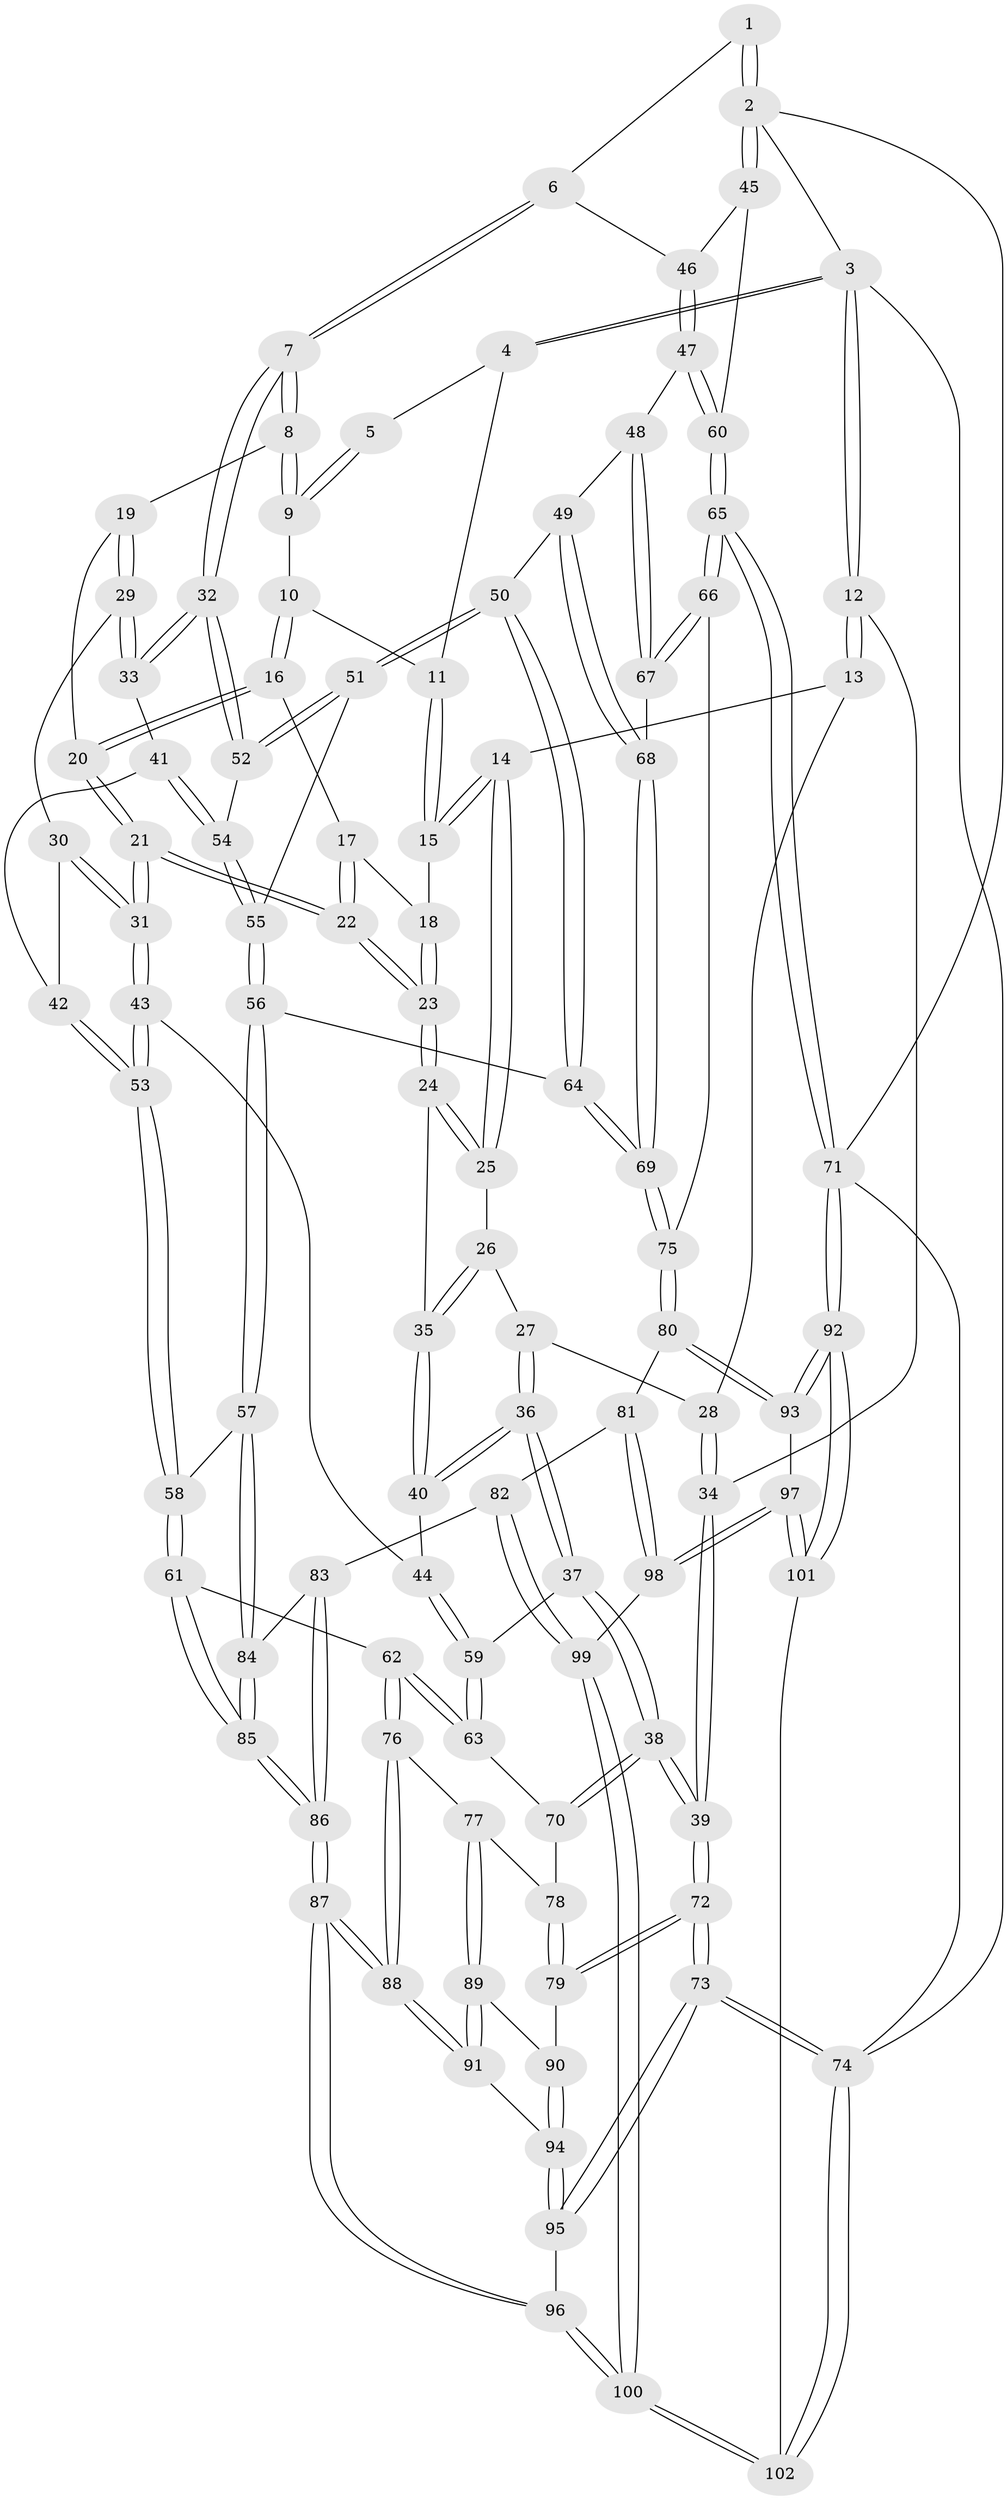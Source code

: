 // Generated by graph-tools (version 1.1) at 2025/11/02/21/25 10:11:13]
// undirected, 102 vertices, 252 edges
graph export_dot {
graph [start="1"]
  node [color=gray90,style=filled];
  1 [pos="+0.8117670521227002+0"];
  2 [pos="+1+0"];
  3 [pos="+0+0"];
  4 [pos="+0.29881511334029937+0"];
  5 [pos="+0.7550532333807365+0"];
  6 [pos="+0.7479151833995255+0.23732268585335134"];
  7 [pos="+0.7459144036786661+0.23822869411844727"];
  8 [pos="+0.5926727446358071+0.16250588602083463"];
  9 [pos="+0.5912799159029849+0.08158977725654865"];
  10 [pos="+0.3691540635831545+0.03371469516543354"];
  11 [pos="+0.29338571992754414+0"];
  12 [pos="+0+0.0565607653656278"];
  13 [pos="+0.11510652658234928+0.11712412563038124"];
  14 [pos="+0.15973752767656665+0.09151922545096386"];
  15 [pos="+0.186730613892698+0.06818487898501027"];
  16 [pos="+0.37982137044367087+0.06091632910444924"];
  17 [pos="+0.32743645629055596+0.19973320420738144"];
  18 [pos="+0.24713801855744486+0.1798724415494027"];
  19 [pos="+0.4993905753002243+0.19488776083677695"];
  20 [pos="+0.4507729976249288+0.16753300582846642"];
  21 [pos="+0.32499360744976763+0.32221778242080024"];
  22 [pos="+0.30910989312360404+0.308171209549517"];
  23 [pos="+0.29559730551795305+0.3018803398330105"];
  24 [pos="+0.29362203245540663+0.30176908715450423"];
  25 [pos="+0.19776458363692037+0.2378097249598916"];
  26 [pos="+0.16387320278460024+0.2752802713099181"];
  27 [pos="+0.09696732980557099+0.24614672139938154"];
  28 [pos="+0.09020410316145483+0.22508819952947481"];
  29 [pos="+0.4995164534761793+0.19655264747452153"];
  30 [pos="+0.4863511794326194+0.26576447194999236"];
  31 [pos="+0.3331685460302536+0.33931681137806835"];
  32 [pos="+0.7118402856880693+0.28988046019810376"];
  33 [pos="+0.5864928659383168+0.30605338488020684"];
  34 [pos="+0+0.32881076917176316"];
  35 [pos="+0.19301073766999594+0.3202744885201444"];
  36 [pos="+0.07260142004373547+0.3859929764547089"];
  37 [pos="+0.05484387997051524+0.4050977531284686"];
  38 [pos="+0+0.4922272733086753"];
  39 [pos="+0+0.4946430169530958"];
  40 [pos="+0.15772993270860375+0.3597290550262813"];
  41 [pos="+0.5275079695201921+0.3517886896940725"];
  42 [pos="+0.5053945472477475+0.3434484683034529"];
  43 [pos="+0.3378256141412936+0.357675202890863"];
  44 [pos="+0.22267824088809285+0.41383940077529924"];
  45 [pos="+1+0"];
  46 [pos="+0.7721934956947599+0.2436863350878599"];
  47 [pos="+0.9228946135282033+0.3638272667740925"];
  48 [pos="+0.9161847606192124+0.3783663766517675"];
  49 [pos="+0.7895173572408704+0.4564129085411577"];
  50 [pos="+0.7005555259322095+0.4058932791680895"];
  51 [pos="+0.6984146162490962+0.3954077526963305"];
  52 [pos="+0.6988957391577632+0.35338219202303556"];
  53 [pos="+0.3702308161112041+0.4039053899146619"];
  54 [pos="+0.5459847353317279+0.3877549311092277"];
  55 [pos="+0.5503241455517746+0.4282257080333426"];
  56 [pos="+0.5197165774831616+0.5529822545599724"];
  57 [pos="+0.5148324543323117+0.5554436389618858"];
  58 [pos="+0.38884073905429606+0.5176874895246183"];
  59 [pos="+0.1944762021635331+0.48431237520869597"];
  60 [pos="+1+0.31034918087480773"];
  61 [pos="+0.3138682618082787+0.5725151962444296"];
  62 [pos="+0.28714543978154544+0.572936063438812"];
  63 [pos="+0.2211081593321415+0.54283961792427"];
  64 [pos="+0.6414986602257718+0.5469548796684702"];
  65 [pos="+1+0.7545431250088406"];
  66 [pos="+0.9277375376411704+0.6520447284561562"];
  67 [pos="+0.9086102712019662+0.5558805522653429"];
  68 [pos="+0.7910228634706082+0.4671747840111819"];
  69 [pos="+0.740814141905046+0.6182545050601699"];
  70 [pos="+0.08144956778317511+0.590922072737582"];
  71 [pos="+1+1"];
  72 [pos="+0+0.886528371655097"];
  73 [pos="+0+1"];
  74 [pos="+0+1"];
  75 [pos="+0.7799660074582271+0.6707175394504202"];
  76 [pos="+0.1959669300909221+0.6889271607065363"];
  77 [pos="+0.1549497310477607+0.6950949102546514"];
  78 [pos="+0.08853257121579017+0.6067665787274488"];
  79 [pos="+0.052585180568715445+0.7697649680730252"];
  80 [pos="+0.7274991873760511+0.7508127271481385"];
  81 [pos="+0.696547137097295+0.7590889135823454"];
  82 [pos="+0.5969885187680896+0.7788199038461144"];
  83 [pos="+0.5508815751340189+0.7352605287897377"];
  84 [pos="+0.5179273316827795+0.6465761583937547"];
  85 [pos="+0.3495284862710281+0.7437484081835294"];
  86 [pos="+0.3407117931349692+0.8128236507908024"];
  87 [pos="+0.3388322391520002+0.8166325321357168"];
  88 [pos="+0.27416222913464716+0.7948587338344264"];
  89 [pos="+0.1421429311217225+0.7163469864717191"];
  90 [pos="+0.07013791705960003+0.7687482462589647"];
  91 [pos="+0.19351748062985882+0.8066358316589004"];
  92 [pos="+1+1"];
  93 [pos="+0.7528946025011352+0.8133115691051571"];
  94 [pos="+0.15445586328357297+0.8316472496550533"];
  95 [pos="+0.1445646763259373+0.8906598633595592"];
  96 [pos="+0.36678910231739553+0.9682509118914049"];
  97 [pos="+0.6847382717961483+0.9240454841502749"];
  98 [pos="+0.6688771572823068+0.8989828858149099"];
  99 [pos="+0.5756782983392235+0.8355518874476582"];
  100 [pos="+0.42880736713538353+1"];
  101 [pos="+0.6593664869636248+1"];
  102 [pos="+0.4298281962654621+1"];
  1 -- 2;
  1 -- 2;
  1 -- 6;
  2 -- 3;
  2 -- 45;
  2 -- 45;
  2 -- 71;
  3 -- 4;
  3 -- 4;
  3 -- 12;
  3 -- 12;
  3 -- 74;
  4 -- 5;
  4 -- 11;
  5 -- 9;
  5 -- 9;
  6 -- 7;
  6 -- 7;
  6 -- 46;
  7 -- 8;
  7 -- 8;
  7 -- 32;
  7 -- 32;
  8 -- 9;
  8 -- 9;
  8 -- 19;
  9 -- 10;
  10 -- 11;
  10 -- 16;
  10 -- 16;
  11 -- 15;
  11 -- 15;
  12 -- 13;
  12 -- 13;
  12 -- 34;
  13 -- 14;
  13 -- 28;
  14 -- 15;
  14 -- 15;
  14 -- 25;
  14 -- 25;
  15 -- 18;
  16 -- 17;
  16 -- 20;
  16 -- 20;
  17 -- 18;
  17 -- 22;
  17 -- 22;
  18 -- 23;
  18 -- 23;
  19 -- 20;
  19 -- 29;
  19 -- 29;
  20 -- 21;
  20 -- 21;
  21 -- 22;
  21 -- 22;
  21 -- 31;
  21 -- 31;
  22 -- 23;
  22 -- 23;
  23 -- 24;
  23 -- 24;
  24 -- 25;
  24 -- 25;
  24 -- 35;
  25 -- 26;
  26 -- 27;
  26 -- 35;
  26 -- 35;
  27 -- 28;
  27 -- 36;
  27 -- 36;
  28 -- 34;
  28 -- 34;
  29 -- 30;
  29 -- 33;
  29 -- 33;
  30 -- 31;
  30 -- 31;
  30 -- 42;
  31 -- 43;
  31 -- 43;
  32 -- 33;
  32 -- 33;
  32 -- 52;
  32 -- 52;
  33 -- 41;
  34 -- 39;
  34 -- 39;
  35 -- 40;
  35 -- 40;
  36 -- 37;
  36 -- 37;
  36 -- 40;
  36 -- 40;
  37 -- 38;
  37 -- 38;
  37 -- 59;
  38 -- 39;
  38 -- 39;
  38 -- 70;
  38 -- 70;
  39 -- 72;
  39 -- 72;
  40 -- 44;
  41 -- 42;
  41 -- 54;
  41 -- 54;
  42 -- 53;
  42 -- 53;
  43 -- 44;
  43 -- 53;
  43 -- 53;
  44 -- 59;
  44 -- 59;
  45 -- 46;
  45 -- 60;
  46 -- 47;
  46 -- 47;
  47 -- 48;
  47 -- 60;
  47 -- 60;
  48 -- 49;
  48 -- 67;
  48 -- 67;
  49 -- 50;
  49 -- 68;
  49 -- 68;
  50 -- 51;
  50 -- 51;
  50 -- 64;
  50 -- 64;
  51 -- 52;
  51 -- 52;
  51 -- 55;
  52 -- 54;
  53 -- 58;
  53 -- 58;
  54 -- 55;
  54 -- 55;
  55 -- 56;
  55 -- 56;
  56 -- 57;
  56 -- 57;
  56 -- 64;
  57 -- 58;
  57 -- 84;
  57 -- 84;
  58 -- 61;
  58 -- 61;
  59 -- 63;
  59 -- 63;
  60 -- 65;
  60 -- 65;
  61 -- 62;
  61 -- 85;
  61 -- 85;
  62 -- 63;
  62 -- 63;
  62 -- 76;
  62 -- 76;
  63 -- 70;
  64 -- 69;
  64 -- 69;
  65 -- 66;
  65 -- 66;
  65 -- 71;
  65 -- 71;
  66 -- 67;
  66 -- 67;
  66 -- 75;
  67 -- 68;
  68 -- 69;
  68 -- 69;
  69 -- 75;
  69 -- 75;
  70 -- 78;
  71 -- 92;
  71 -- 92;
  71 -- 74;
  72 -- 73;
  72 -- 73;
  72 -- 79;
  72 -- 79;
  73 -- 74;
  73 -- 74;
  73 -- 95;
  73 -- 95;
  74 -- 102;
  74 -- 102;
  75 -- 80;
  75 -- 80;
  76 -- 77;
  76 -- 88;
  76 -- 88;
  77 -- 78;
  77 -- 89;
  77 -- 89;
  78 -- 79;
  78 -- 79;
  79 -- 90;
  80 -- 81;
  80 -- 93;
  80 -- 93;
  81 -- 82;
  81 -- 98;
  81 -- 98;
  82 -- 83;
  82 -- 99;
  82 -- 99;
  83 -- 84;
  83 -- 86;
  83 -- 86;
  84 -- 85;
  84 -- 85;
  85 -- 86;
  85 -- 86;
  86 -- 87;
  86 -- 87;
  87 -- 88;
  87 -- 88;
  87 -- 96;
  87 -- 96;
  88 -- 91;
  88 -- 91;
  89 -- 90;
  89 -- 91;
  89 -- 91;
  90 -- 94;
  90 -- 94;
  91 -- 94;
  92 -- 93;
  92 -- 93;
  92 -- 101;
  92 -- 101;
  93 -- 97;
  94 -- 95;
  94 -- 95;
  95 -- 96;
  96 -- 100;
  96 -- 100;
  97 -- 98;
  97 -- 98;
  97 -- 101;
  97 -- 101;
  98 -- 99;
  99 -- 100;
  99 -- 100;
  100 -- 102;
  100 -- 102;
  101 -- 102;
}
